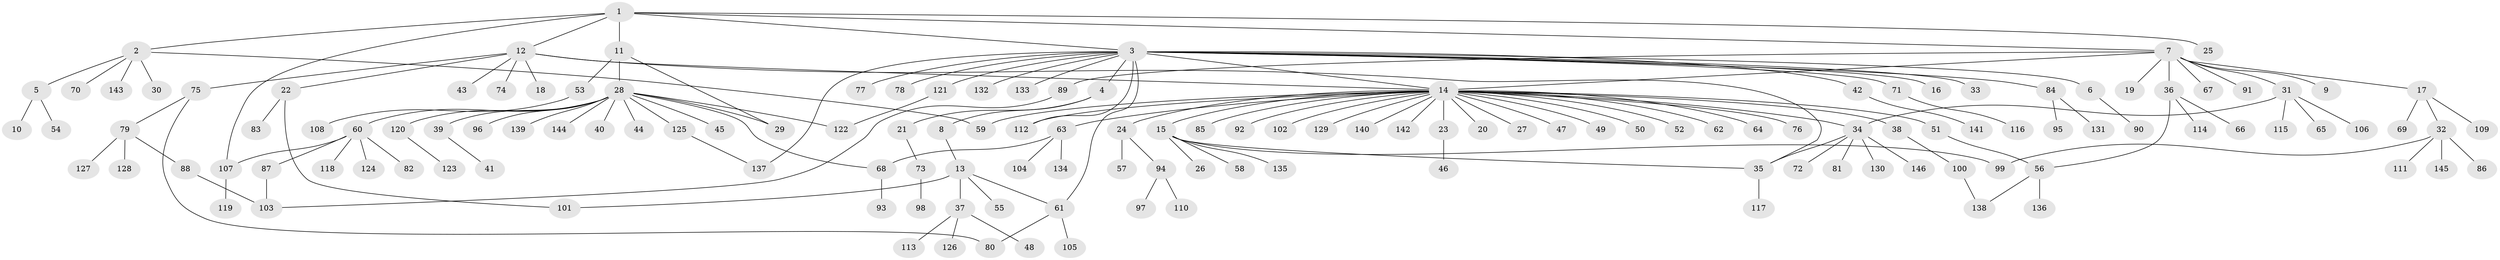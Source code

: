 // coarse degree distribution, {7: 0.011494252873563218, 6: 0.011494252873563218, 15: 0.011494252873563218, 3: 0.06896551724137931, 1: 0.632183908045977, 10: 0.011494252873563218, 2: 0.12643678160919541, 4: 0.06896551724137931, 8: 0.011494252873563218, 19: 0.011494252873563218, 5: 0.022988505747126436, 14: 0.011494252873563218}
// Generated by graph-tools (version 1.1) at 2025/18/03/04/25 18:18:22]
// undirected, 146 vertices, 165 edges
graph export_dot {
graph [start="1"]
  node [color=gray90,style=filled];
  1;
  2;
  3;
  4;
  5;
  6;
  7;
  8;
  9;
  10;
  11;
  12;
  13;
  14;
  15;
  16;
  17;
  18;
  19;
  20;
  21;
  22;
  23;
  24;
  25;
  26;
  27;
  28;
  29;
  30;
  31;
  32;
  33;
  34;
  35;
  36;
  37;
  38;
  39;
  40;
  41;
  42;
  43;
  44;
  45;
  46;
  47;
  48;
  49;
  50;
  51;
  52;
  53;
  54;
  55;
  56;
  57;
  58;
  59;
  60;
  61;
  62;
  63;
  64;
  65;
  66;
  67;
  68;
  69;
  70;
  71;
  72;
  73;
  74;
  75;
  76;
  77;
  78;
  79;
  80;
  81;
  82;
  83;
  84;
  85;
  86;
  87;
  88;
  89;
  90;
  91;
  92;
  93;
  94;
  95;
  96;
  97;
  98;
  99;
  100;
  101;
  102;
  103;
  104;
  105;
  106;
  107;
  108;
  109;
  110;
  111;
  112;
  113;
  114;
  115;
  116;
  117;
  118;
  119;
  120;
  121;
  122;
  123;
  124;
  125;
  126;
  127;
  128;
  129;
  130;
  131;
  132;
  133;
  134;
  135;
  136;
  137;
  138;
  139;
  140;
  141;
  142;
  143;
  144;
  145;
  146;
  1 -- 2;
  1 -- 3;
  1 -- 7;
  1 -- 11;
  1 -- 12;
  1 -- 25;
  1 -- 107;
  2 -- 5;
  2 -- 30;
  2 -- 59;
  2 -- 70;
  2 -- 143;
  3 -- 4;
  3 -- 6;
  3 -- 14;
  3 -- 16;
  3 -- 33;
  3 -- 42;
  3 -- 61;
  3 -- 71;
  3 -- 77;
  3 -- 78;
  3 -- 84;
  3 -- 112;
  3 -- 121;
  3 -- 132;
  3 -- 133;
  3 -- 137;
  4 -- 8;
  4 -- 21;
  5 -- 10;
  5 -- 54;
  6 -- 90;
  7 -- 9;
  7 -- 14;
  7 -- 17;
  7 -- 19;
  7 -- 31;
  7 -- 36;
  7 -- 67;
  7 -- 89;
  7 -- 91;
  8 -- 13;
  11 -- 28;
  11 -- 29;
  11 -- 53;
  12 -- 14;
  12 -- 18;
  12 -- 22;
  12 -- 35;
  12 -- 43;
  12 -- 74;
  12 -- 75;
  13 -- 37;
  13 -- 55;
  13 -- 61;
  13 -- 101;
  14 -- 15;
  14 -- 20;
  14 -- 23;
  14 -- 24;
  14 -- 27;
  14 -- 34;
  14 -- 38;
  14 -- 47;
  14 -- 49;
  14 -- 50;
  14 -- 51;
  14 -- 52;
  14 -- 59;
  14 -- 62;
  14 -- 63;
  14 -- 64;
  14 -- 76;
  14 -- 85;
  14 -- 92;
  14 -- 102;
  14 -- 112;
  14 -- 129;
  14 -- 140;
  14 -- 142;
  15 -- 26;
  15 -- 35;
  15 -- 58;
  15 -- 99;
  15 -- 135;
  17 -- 32;
  17 -- 69;
  17 -- 109;
  21 -- 73;
  22 -- 83;
  22 -- 101;
  23 -- 46;
  24 -- 57;
  24 -- 94;
  28 -- 29;
  28 -- 39;
  28 -- 40;
  28 -- 44;
  28 -- 45;
  28 -- 60;
  28 -- 68;
  28 -- 96;
  28 -- 120;
  28 -- 122;
  28 -- 125;
  28 -- 139;
  28 -- 144;
  31 -- 34;
  31 -- 65;
  31 -- 106;
  31 -- 115;
  32 -- 86;
  32 -- 99;
  32 -- 111;
  32 -- 145;
  34 -- 35;
  34 -- 72;
  34 -- 81;
  34 -- 130;
  34 -- 146;
  35 -- 117;
  36 -- 56;
  36 -- 66;
  36 -- 114;
  37 -- 48;
  37 -- 113;
  37 -- 126;
  38 -- 100;
  39 -- 41;
  42 -- 141;
  51 -- 56;
  53 -- 108;
  56 -- 136;
  56 -- 138;
  60 -- 82;
  60 -- 87;
  60 -- 107;
  60 -- 118;
  60 -- 124;
  61 -- 80;
  61 -- 105;
  63 -- 68;
  63 -- 104;
  63 -- 134;
  68 -- 93;
  71 -- 116;
  73 -- 98;
  75 -- 79;
  75 -- 80;
  79 -- 88;
  79 -- 127;
  79 -- 128;
  84 -- 95;
  84 -- 131;
  87 -- 103;
  88 -- 103;
  89 -- 103;
  94 -- 97;
  94 -- 110;
  100 -- 138;
  107 -- 119;
  120 -- 123;
  121 -- 122;
  125 -- 137;
}
